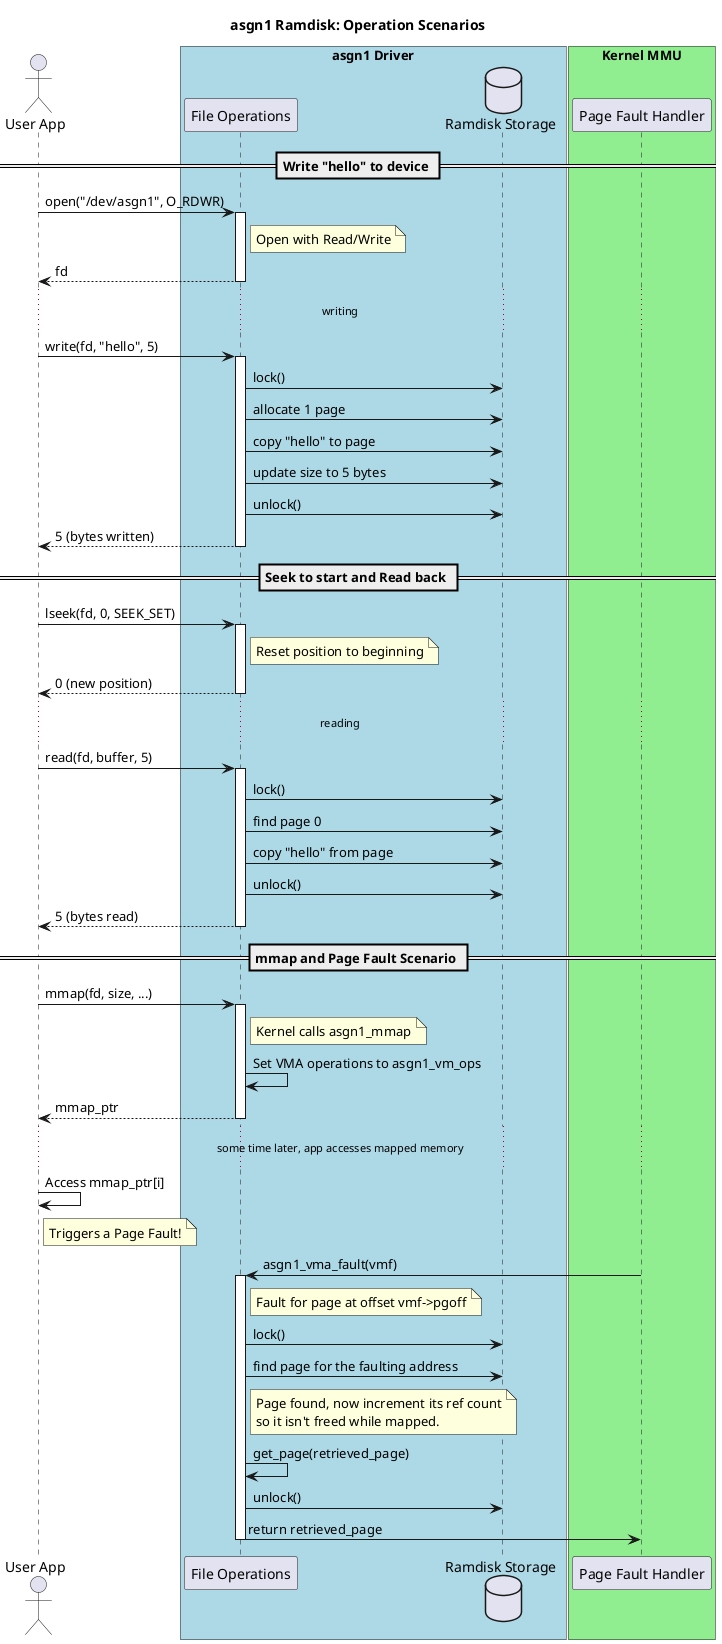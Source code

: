@startuml
title asgn1 Ramdisk: Operation Scenarios

actor "User App" as App

box "asgn1 Driver" #LightBlue
    participant "File Operations" as Fops
    database "Ramdisk Storage" as GDev
end box

box "Kernel MMU" #LightGreen
    participant "Page Fault Handler" as PFH
end box

== Write "hello" to device ==
App -> Fops : open("/dev/asgn1", O_RDWR)
activate Fops
note right of Fops: Open with Read/Write
Fops --> App : fd
deactivate Fops

... writing ...

App -> Fops : write(fd, "hello", 5)
activate Fops
Fops -> GDev : lock()
Fops -> GDev : allocate 1 page
Fops -> GDev : copy "hello" to page
Fops -> GDev : update size to 5 bytes
Fops -> GDev : unlock()
Fops --> App : 5 (bytes written)
deactivate Fops

== Seek to start and Read back ==

App -> Fops : lseek(fd, 0, SEEK_SET)
activate Fops
note right of Fops: Reset position to beginning
Fops --> App : 0 (new position)
deactivate Fops

... reading ...

App -> Fops : read(fd, buffer, 5)
activate Fops
Fops -> GDev : lock()
Fops -> GDev : find page 0
Fops -> GDev : copy "hello" from page
Fops -> GDev : unlock()
Fops --> App : 5 (bytes read)
deactivate Fops

== mmap and Page Fault Scenario ==

App -> Fops : mmap(fd, size, ...)
activate Fops
note right of Fops: Kernel calls asgn1_mmap
Fops -> Fops : Set VMA operations to asgn1_vm_ops
Fops --> App : mmap_ptr
deactivate Fops

... some time later, app accesses mapped memory ...

App -> App : Access mmap_ptr[i]
note right of App: Triggers a Page Fault!

PFH -> Fops : asgn1_vma_fault(vmf)
activate Fops
note right of Fops: Fault for page at offset vmf->pgoff
Fops -> GDev : lock()
Fops -> GDev : find page for the faulting address
note right of Fops: Page found, now increment its ref count\nso it isn't freed while mapped.
Fops -> Fops : get_page(retrieved_page)
Fops -> GDev : unlock()
Fops -> PFH : return retrieved_page
deactivate Fops
@enduml